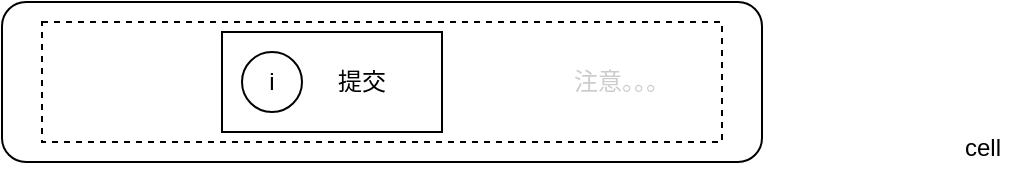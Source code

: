<mxfile version="24.2.2" type="device">
  <diagram id="nri3VTkQpvAMr7iWC0OG" name="第 1 页">
    <mxGraphModel dx="892" dy="553" grid="1" gridSize="10" guides="1" tooltips="1" connect="1" arrows="1" fold="1" page="1" pageScale="1" pageWidth="827" pageHeight="1169" math="0" shadow="0">
      <root>
        <mxCell id="0" />
        <mxCell id="1" parent="0" />
        <mxCell id="o4duncfhOpYMJ8ZrN6cX-1" value="" style="rounded=1;whiteSpace=wrap;html=1;" vertex="1" parent="1">
          <mxGeometry x="90" y="110" width="380" height="80" as="geometry" />
        </mxCell>
        <mxCell id="o4duncfhOpYMJ8ZrN6cX-8" value="" style="rounded=0;whiteSpace=wrap;html=1;dashed=1;" vertex="1" parent="1">
          <mxGeometry x="110" y="120" width="340" height="60" as="geometry" />
        </mxCell>
        <mxCell id="o4duncfhOpYMJ8ZrN6cX-6" value="" style="rounded=0;whiteSpace=wrap;html=1;" vertex="1" parent="1">
          <mxGeometry x="200" y="125" width="110" height="50" as="geometry" />
        </mxCell>
        <mxCell id="o4duncfhOpYMJ8ZrN6cX-4" value="提交" style="text;html=1;align=center;verticalAlign=middle;whiteSpace=wrap;rounded=0;" vertex="1" parent="1">
          <mxGeometry x="240" y="135" width="60" height="30" as="geometry" />
        </mxCell>
        <mxCell id="o4duncfhOpYMJ8ZrN6cX-7" value="i" style="ellipse;whiteSpace=wrap;html=1;aspect=fixed;" vertex="1" parent="1">
          <mxGeometry x="210" y="135" width="30" height="30" as="geometry" />
        </mxCell>
        <mxCell id="o4duncfhOpYMJ8ZrN6cX-9" value="注意。。。" style="text;html=1;align=center;verticalAlign=middle;whiteSpace=wrap;rounded=0;fontColor=#CCCCCC;" vertex="1" parent="1">
          <mxGeometry x="370" y="135" width="60" height="30" as="geometry" />
        </mxCell>
        <mxCell id="o4duncfhOpYMJ8ZrN6cX-10" value="cell" style="text;html=1;align=center;verticalAlign=middle;resizable=0;points=[];autosize=1;strokeColor=none;fillColor=none;" vertex="1" parent="1">
          <mxGeometry x="560" y="168" width="40" height="30" as="geometry" />
        </mxCell>
      </root>
    </mxGraphModel>
  </diagram>
</mxfile>

